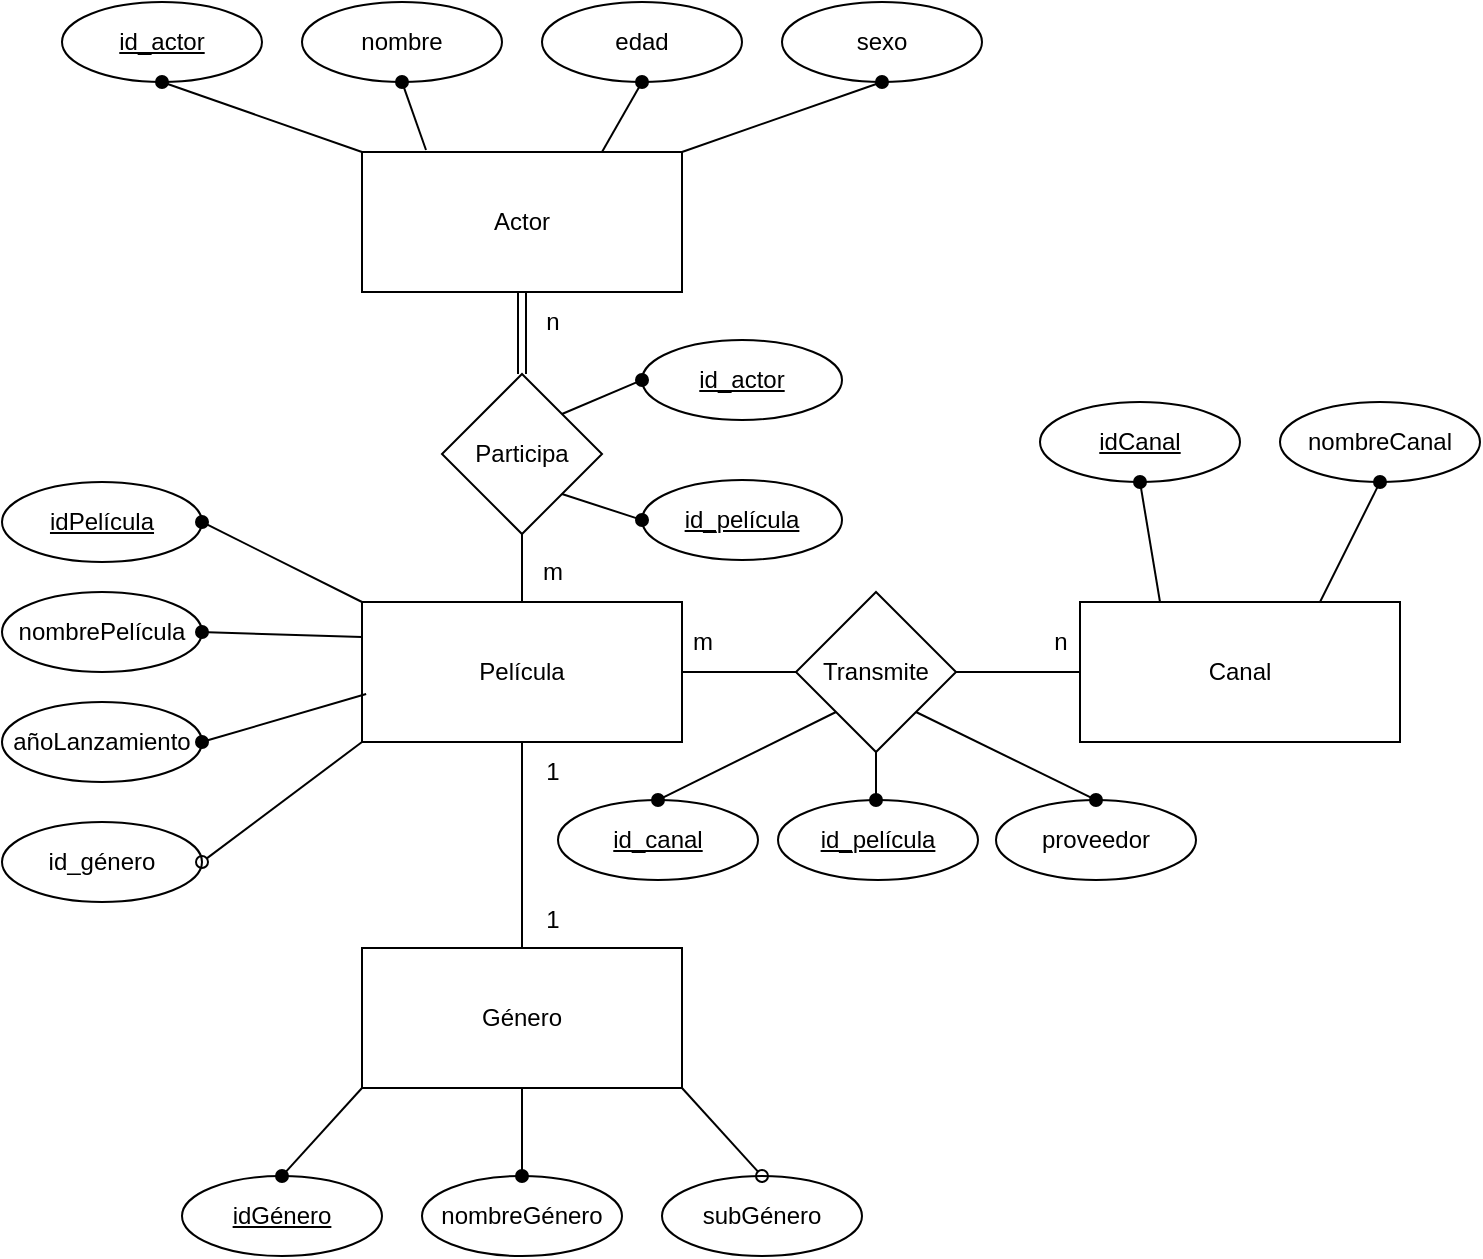 <mxfile version="20.3.2" type="github">
  <diagram id="FkXR8Fci2E1B3ScxPOwD" name="Page-1">
    <mxGraphModel dx="1422" dy="794" grid="1" gridSize="10" guides="1" tooltips="1" connect="1" arrows="1" fold="1" page="1" pageScale="1" pageWidth="850" pageHeight="1100" math="0" shadow="0">
      <root>
        <mxCell id="0" />
        <mxCell id="1" parent="0" />
        <mxCell id="QGlguVBogeukYbDdeWIc-24" value="&lt;u&gt;idPelícula&lt;/u&gt;" style="ellipse;whiteSpace=wrap;html=1;" parent="1" vertex="1">
          <mxGeometry x="20" y="270" width="100" height="40" as="geometry" />
        </mxCell>
        <mxCell id="QGlguVBogeukYbDdeWIc-25" value="nombrePelícula" style="ellipse;whiteSpace=wrap;html=1;" parent="1" vertex="1">
          <mxGeometry x="20" y="325" width="100" height="40" as="geometry" />
        </mxCell>
        <mxCell id="QGlguVBogeukYbDdeWIc-26" value="añoLanzamiento" style="ellipse;whiteSpace=wrap;html=1;" parent="1" vertex="1">
          <mxGeometry x="20" y="380" width="100" height="40" as="geometry" />
        </mxCell>
        <mxCell id="QGlguVBogeukYbDdeWIc-27" value="id_género" style="ellipse;whiteSpace=wrap;html=1;" parent="1" vertex="1">
          <mxGeometry x="20" y="440" width="100" height="40" as="geometry" />
        </mxCell>
        <mxCell id="QGlguVBogeukYbDdeWIc-28" value="&lt;u&gt;idGénero&lt;/u&gt;" style="ellipse;whiteSpace=wrap;html=1;" parent="1" vertex="1">
          <mxGeometry x="110" y="617" width="100" height="40" as="geometry" />
        </mxCell>
        <mxCell id="QGlguVBogeukYbDdeWIc-29" value="nombreGénero" style="ellipse;whiteSpace=wrap;html=1;" parent="1" vertex="1">
          <mxGeometry x="230" y="617" width="100" height="40" as="geometry" />
        </mxCell>
        <mxCell id="QGlguVBogeukYbDdeWIc-30" value="subGénero" style="ellipse;whiteSpace=wrap;html=1;fillStyle=auto;gradientColor=none;" parent="1" vertex="1">
          <mxGeometry x="350" y="617" width="100" height="40" as="geometry" />
        </mxCell>
        <mxCell id="QGlguVBogeukYbDdeWIc-31" value="&lt;u&gt;idCanal&lt;/u&gt;" style="ellipse;whiteSpace=wrap;html=1;" parent="1" vertex="1">
          <mxGeometry x="539" y="230" width="100" height="40" as="geometry" />
        </mxCell>
        <mxCell id="QGlguVBogeukYbDdeWIc-32" value="nombreCanal" style="ellipse;whiteSpace=wrap;html=1;" parent="1" vertex="1">
          <mxGeometry x="659" y="230" width="100" height="40" as="geometry" />
        </mxCell>
        <mxCell id="QGlguVBogeukYbDdeWIc-33" value="&lt;u&gt;id_canal&lt;/u&gt;" style="ellipse;whiteSpace=wrap;html=1;" parent="1" vertex="1">
          <mxGeometry x="298" y="429" width="100" height="40" as="geometry" />
        </mxCell>
        <mxCell id="QGlguVBogeukYbDdeWIc-34" value="&lt;u&gt;id_película&lt;/u&gt;" style="ellipse;whiteSpace=wrap;html=1;" parent="1" vertex="1">
          <mxGeometry x="408" y="429" width="100" height="40" as="geometry" />
        </mxCell>
        <mxCell id="QGlguVBogeukYbDdeWIc-35" value="proveedor" style="ellipse;whiteSpace=wrap;html=1;" parent="1" vertex="1">
          <mxGeometry x="517" y="429" width="100" height="40" as="geometry" />
        </mxCell>
        <mxCell id="QGlguVBogeukYbDdeWIc-37" value="&lt;u&gt;id_actor&lt;/u&gt;" style="ellipse;whiteSpace=wrap;html=1;" parent="1" vertex="1">
          <mxGeometry x="340" y="199" width="100" height="40" as="geometry" />
        </mxCell>
        <mxCell id="QGlguVBogeukYbDdeWIc-38" value="&lt;u&gt;id_película&lt;/u&gt;" style="ellipse;whiteSpace=wrap;html=1;" parent="1" vertex="1">
          <mxGeometry x="340" y="269" width="100" height="40" as="geometry" />
        </mxCell>
        <mxCell id="QGlguVBogeukYbDdeWIc-21" value="edad" style="ellipse;whiteSpace=wrap;html=1;" parent="1" vertex="1">
          <mxGeometry x="290" y="30" width="100" height="40" as="geometry" />
        </mxCell>
        <mxCell id="QGlguVBogeukYbDdeWIc-22" value="sexo" style="ellipse;whiteSpace=wrap;html=1;" parent="1" vertex="1">
          <mxGeometry x="410" y="30" width="100" height="40" as="geometry" />
        </mxCell>
        <mxCell id="QGlguVBogeukYbDdeWIc-20" value="nombre" style="ellipse;whiteSpace=wrap;html=1;" parent="1" vertex="1">
          <mxGeometry x="170" y="30" width="100" height="40" as="geometry" />
        </mxCell>
        <mxCell id="QGlguVBogeukYbDdeWIc-19" value="&lt;u&gt;id_actor&lt;/u&gt;" style="ellipse;whiteSpace=wrap;html=1;" parent="1" vertex="1">
          <mxGeometry x="50" y="30" width="100" height="40" as="geometry" />
        </mxCell>
        <mxCell id="QGlguVBogeukYbDdeWIc-3" value="Actor" style="rounded=0;whiteSpace=wrap;html=1;" parent="1" vertex="1">
          <mxGeometry x="200" y="105" width="160" height="70" as="geometry" />
        </mxCell>
        <mxCell id="QGlguVBogeukYbDdeWIc-15" style="edgeStyle=orthogonalEdgeStyle;rounded=0;orthogonalLoop=1;jettySize=auto;html=1;entryX=0.5;entryY=1;entryDx=0;entryDy=0;endArrow=none;endFill=0;shape=link;" parent="1" source="QGlguVBogeukYbDdeWIc-4" target="QGlguVBogeukYbDdeWIc-3" edge="1">
          <mxGeometry relative="1" as="geometry" />
        </mxCell>
        <mxCell id="QGlguVBogeukYbDdeWIc-16" style="edgeStyle=orthogonalEdgeStyle;rounded=0;orthogonalLoop=1;jettySize=auto;html=1;entryX=0.5;entryY=0;entryDx=0;entryDy=0;endArrow=none;endFill=0;" parent="1" source="QGlguVBogeukYbDdeWIc-4" target="QGlguVBogeukYbDdeWIc-5" edge="1">
          <mxGeometry relative="1" as="geometry" />
        </mxCell>
        <mxCell id="QGlguVBogeukYbDdeWIc-41" style="edgeStyle=none;rounded=0;orthogonalLoop=1;jettySize=auto;html=1;exitX=0;exitY=0.5;exitDx=0;exitDy=0;entryX=1;entryY=1;entryDx=0;entryDy=0;endArrow=none;endFill=0;startArrow=oval;startFill=1;" parent="1" source="QGlguVBogeukYbDdeWIc-38" target="QGlguVBogeukYbDdeWIc-4" edge="1">
          <mxGeometry relative="1" as="geometry" />
        </mxCell>
        <mxCell id="QGlguVBogeukYbDdeWIc-4" value="Participa" style="rhombus;whiteSpace=wrap;html=1;" parent="1" vertex="1">
          <mxGeometry x="240" y="216" width="80" height="80" as="geometry" />
        </mxCell>
        <mxCell id="QGlguVBogeukYbDdeWIc-13" style="edgeStyle=orthogonalEdgeStyle;rounded=0;orthogonalLoop=1;jettySize=auto;html=1;exitX=1;exitY=0.5;exitDx=0;exitDy=0;entryX=0;entryY=0.5;entryDx=0;entryDy=0;endArrow=none;endFill=0;" parent="1" source="QGlguVBogeukYbDdeWIc-5" target="QGlguVBogeukYbDdeWIc-8" edge="1">
          <mxGeometry relative="1" as="geometry" />
        </mxCell>
        <mxCell id="QGlguVBogeukYbDdeWIc-17" style="edgeStyle=orthogonalEdgeStyle;rounded=0;orthogonalLoop=1;jettySize=auto;html=1;entryX=0.5;entryY=0;entryDx=0;entryDy=0;endArrow=none;endFill=0;" parent="1" source="QGlguVBogeukYbDdeWIc-5" target="QGlguVBogeukYbDdeWIc-7" edge="1">
          <mxGeometry relative="1" as="geometry">
            <mxPoint x="280" y="450" as="targetPoint" />
          </mxGeometry>
        </mxCell>
        <mxCell id="QGlguVBogeukYbDdeWIc-5" value="Película" style="rounded=0;whiteSpace=wrap;html=1;" parent="1" vertex="1">
          <mxGeometry x="200" y="330" width="160" height="70" as="geometry" />
        </mxCell>
        <mxCell id="QGlguVBogeukYbDdeWIc-7" value="Género" style="rounded=0;whiteSpace=wrap;html=1;" parent="1" vertex="1">
          <mxGeometry x="200" y="503" width="160" height="70" as="geometry" />
        </mxCell>
        <mxCell id="QGlguVBogeukYbDdeWIc-14" style="edgeStyle=orthogonalEdgeStyle;rounded=0;orthogonalLoop=1;jettySize=auto;html=1;exitX=1;exitY=0.5;exitDx=0;exitDy=0;entryX=0;entryY=0.5;entryDx=0;entryDy=0;endArrow=none;endFill=0;" parent="1" source="QGlguVBogeukYbDdeWIc-8" target="QGlguVBogeukYbDdeWIc-9" edge="1">
          <mxGeometry relative="1" as="geometry" />
        </mxCell>
        <mxCell id="QGlguVBogeukYbDdeWIc-56" style="edgeStyle=none;rounded=0;orthogonalLoop=1;jettySize=auto;html=1;exitX=0.5;exitY=0;exitDx=0;exitDy=0;entryX=0;entryY=1;entryDx=0;entryDy=0;endArrow=none;endFill=0;startArrow=oval;startFill=1;" parent="1" source="QGlguVBogeukYbDdeWIc-33" target="QGlguVBogeukYbDdeWIc-8" edge="1">
          <mxGeometry relative="1" as="geometry" />
        </mxCell>
        <mxCell id="QGlguVBogeukYbDdeWIc-57" style="edgeStyle=none;rounded=0;orthogonalLoop=1;jettySize=auto;html=1;exitX=0.5;exitY=0;exitDx=0;exitDy=0;entryX=0.5;entryY=1;entryDx=0;entryDy=0;endArrow=none;endFill=0;startArrow=oval;startFill=1;" parent="1" target="QGlguVBogeukYbDdeWIc-8" edge="1">
          <mxGeometry relative="1" as="geometry">
            <mxPoint x="457" y="429" as="sourcePoint" />
          </mxGeometry>
        </mxCell>
        <mxCell id="QGlguVBogeukYbDdeWIc-58" style="edgeStyle=none;rounded=0;orthogonalLoop=1;jettySize=auto;html=1;exitX=0.5;exitY=0;exitDx=0;exitDy=0;entryX=1;entryY=1;entryDx=0;entryDy=0;endArrow=none;endFill=0;startArrow=oval;startFill=1;" parent="1" source="QGlguVBogeukYbDdeWIc-35" target="QGlguVBogeukYbDdeWIc-8" edge="1">
          <mxGeometry relative="1" as="geometry" />
        </mxCell>
        <mxCell id="QGlguVBogeukYbDdeWIc-8" value="Transmite" style="rhombus;whiteSpace=wrap;html=1;" parent="1" vertex="1">
          <mxGeometry x="417" y="325" width="80" height="80" as="geometry" />
        </mxCell>
        <mxCell id="QGlguVBogeukYbDdeWIc-9" value="Canal" style="rounded=0;whiteSpace=wrap;html=1;" parent="1" vertex="1">
          <mxGeometry x="559" y="330" width="160" height="70" as="geometry" />
        </mxCell>
        <mxCell id="QGlguVBogeukYbDdeWIc-48" style="edgeStyle=none;rounded=0;orthogonalLoop=1;jettySize=auto;html=1;exitX=0.5;exitY=1;exitDx=0;exitDy=0;entryX=0;entryY=0;entryDx=0;entryDy=0;endArrow=none;endFill=0;startArrow=oval;startFill=1;" parent="1" source="QGlguVBogeukYbDdeWIc-19" target="QGlguVBogeukYbDdeWIc-3" edge="1">
          <mxGeometry relative="1" as="geometry" />
        </mxCell>
        <mxCell id="QGlguVBogeukYbDdeWIc-49" style="edgeStyle=none;rounded=0;orthogonalLoop=1;jettySize=auto;html=1;exitX=0.5;exitY=1;exitDx=0;exitDy=0;entryX=0.2;entryY=-0.014;entryDx=0;entryDy=0;entryPerimeter=0;endArrow=none;endFill=0;startArrow=oval;startFill=1;" parent="1" source="QGlguVBogeukYbDdeWIc-20" target="QGlguVBogeukYbDdeWIc-3" edge="1">
          <mxGeometry relative="1" as="geometry" />
        </mxCell>
        <mxCell id="QGlguVBogeukYbDdeWIc-50" style="edgeStyle=none;rounded=0;orthogonalLoop=1;jettySize=auto;html=1;exitX=0.5;exitY=1;exitDx=0;exitDy=0;entryX=0.75;entryY=0;entryDx=0;entryDy=0;endArrow=none;endFill=0;startArrow=oval;startFill=1;" parent="1" source="QGlguVBogeukYbDdeWIc-21" target="QGlguVBogeukYbDdeWIc-3" edge="1">
          <mxGeometry relative="1" as="geometry" />
        </mxCell>
        <mxCell id="QGlguVBogeukYbDdeWIc-51" style="edgeStyle=none;rounded=0;orthogonalLoop=1;jettySize=auto;html=1;exitX=0.5;exitY=1;exitDx=0;exitDy=0;entryX=1;entryY=0;entryDx=0;entryDy=0;endArrow=none;endFill=0;startArrow=oval;startFill=1;" parent="1" source="QGlguVBogeukYbDdeWIc-22" target="QGlguVBogeukYbDdeWIc-3" edge="1">
          <mxGeometry relative="1" as="geometry" />
        </mxCell>
        <mxCell id="QGlguVBogeukYbDdeWIc-44" style="edgeStyle=none;rounded=0;orthogonalLoop=1;jettySize=auto;html=1;exitX=1;exitY=0.5;exitDx=0;exitDy=0;entryX=0;entryY=0;entryDx=0;entryDy=0;endArrow=none;endFill=0;startArrow=oval;startFill=1;" parent="1" source="QGlguVBogeukYbDdeWIc-24" target="QGlguVBogeukYbDdeWIc-5" edge="1">
          <mxGeometry relative="1" as="geometry" />
        </mxCell>
        <mxCell id="QGlguVBogeukYbDdeWIc-45" style="edgeStyle=none;rounded=0;orthogonalLoop=1;jettySize=auto;html=1;exitX=1;exitY=0.5;exitDx=0;exitDy=0;entryX=0;entryY=0.25;entryDx=0;entryDy=0;endArrow=none;endFill=0;startArrow=oval;startFill=1;" parent="1" source="QGlguVBogeukYbDdeWIc-25" target="QGlguVBogeukYbDdeWIc-5" edge="1">
          <mxGeometry relative="1" as="geometry" />
        </mxCell>
        <mxCell id="QGlguVBogeukYbDdeWIc-46" style="edgeStyle=none;rounded=0;orthogonalLoop=1;jettySize=auto;html=1;exitX=1;exitY=0.5;exitDx=0;exitDy=0;entryX=0.013;entryY=0.657;entryDx=0;entryDy=0;entryPerimeter=0;endArrow=none;endFill=0;startArrow=oval;startFill=1;" parent="1" source="QGlguVBogeukYbDdeWIc-26" target="QGlguVBogeukYbDdeWIc-5" edge="1">
          <mxGeometry relative="1" as="geometry" />
        </mxCell>
        <mxCell id="QGlguVBogeukYbDdeWIc-47" style="edgeStyle=none;rounded=0;orthogonalLoop=1;jettySize=auto;html=1;exitX=1;exitY=0.5;exitDx=0;exitDy=0;endArrow=none;endFill=0;entryX=0;entryY=1;entryDx=0;entryDy=0;startArrow=oval;startFill=0;" parent="1" source="QGlguVBogeukYbDdeWIc-27" target="QGlguVBogeukYbDdeWIc-5" edge="1">
          <mxGeometry relative="1" as="geometry">
            <mxPoint x="190" y="400" as="targetPoint" />
          </mxGeometry>
        </mxCell>
        <mxCell id="QGlguVBogeukYbDdeWIc-52" style="edgeStyle=none;rounded=0;orthogonalLoop=1;jettySize=auto;html=1;exitX=0.5;exitY=0;exitDx=0;exitDy=0;entryX=0;entryY=1;entryDx=0;entryDy=0;endArrow=none;endFill=0;startArrow=oval;startFill=1;" parent="1" source="QGlguVBogeukYbDdeWIc-28" target="QGlguVBogeukYbDdeWIc-7" edge="1">
          <mxGeometry relative="1" as="geometry" />
        </mxCell>
        <mxCell id="QGlguVBogeukYbDdeWIc-54" style="edgeStyle=none;rounded=0;orthogonalLoop=1;jettySize=auto;html=1;exitX=0.5;exitY=0;exitDx=0;exitDy=0;entryX=0.5;entryY=1;entryDx=0;entryDy=0;endArrow=none;endFill=0;startArrow=oval;startFill=1;" parent="1" source="QGlguVBogeukYbDdeWIc-29" target="QGlguVBogeukYbDdeWIc-7" edge="1">
          <mxGeometry relative="1" as="geometry" />
        </mxCell>
        <mxCell id="QGlguVBogeukYbDdeWIc-53" style="edgeStyle=none;rounded=0;orthogonalLoop=1;jettySize=auto;html=1;exitX=0.5;exitY=0;exitDx=0;exitDy=0;entryX=1;entryY=1;entryDx=0;entryDy=0;endArrow=none;endFill=0;startArrow=oval;startFill=0;" parent="1" source="QGlguVBogeukYbDdeWIc-30" target="QGlguVBogeukYbDdeWIc-7" edge="1">
          <mxGeometry relative="1" as="geometry" />
        </mxCell>
        <mxCell id="QGlguVBogeukYbDdeWIc-42" style="edgeStyle=none;rounded=0;orthogonalLoop=1;jettySize=auto;html=1;exitX=0.5;exitY=1;exitDx=0;exitDy=0;entryX=0.25;entryY=0;entryDx=0;entryDy=0;endArrow=none;endFill=0;startArrow=oval;startFill=1;" parent="1" source="QGlguVBogeukYbDdeWIc-31" target="QGlguVBogeukYbDdeWIc-9" edge="1">
          <mxGeometry relative="1" as="geometry" />
        </mxCell>
        <mxCell id="QGlguVBogeukYbDdeWIc-43" style="edgeStyle=none;rounded=0;orthogonalLoop=1;jettySize=auto;html=1;exitX=0.5;exitY=1;exitDx=0;exitDy=0;entryX=0.75;entryY=0;entryDx=0;entryDy=0;endArrow=none;endFill=0;startArrow=oval;startFill=1;" parent="1" source="QGlguVBogeukYbDdeWIc-32" target="QGlguVBogeukYbDdeWIc-9" edge="1">
          <mxGeometry relative="1" as="geometry" />
        </mxCell>
        <mxCell id="QGlguVBogeukYbDdeWIc-40" style="rounded=0;orthogonalLoop=1;jettySize=auto;html=1;exitX=0;exitY=0.5;exitDx=0;exitDy=0;entryX=1;entryY=0;entryDx=0;entryDy=0;endArrow=none;endFill=0;startArrow=oval;startFill=1;" parent="1" source="QGlguVBogeukYbDdeWIc-37" target="QGlguVBogeukYbDdeWIc-4" edge="1">
          <mxGeometry relative="1" as="geometry" />
        </mxCell>
        <mxCell id="QGlguVBogeukYbDdeWIc-55" style="edgeStyle=none;rounded=0;orthogonalLoop=1;jettySize=auto;html=1;exitX=0.5;exitY=1;exitDx=0;exitDy=0;endArrow=none;endFill=0;" parent="1" source="QGlguVBogeukYbDdeWIc-33" target="QGlguVBogeukYbDdeWIc-33" edge="1">
          <mxGeometry relative="1" as="geometry" />
        </mxCell>
        <mxCell id="QGlguVBogeukYbDdeWIc-60" value="m" style="text;html=1;align=center;verticalAlign=middle;resizable=0;points=[];autosize=1;strokeColor=none;fillColor=none;" parent="1" vertex="1">
          <mxGeometry x="355" y="335" width="30" height="30" as="geometry" />
        </mxCell>
        <mxCell id="QGlguVBogeukYbDdeWIc-61" value="1" style="text;html=1;align=center;verticalAlign=middle;resizable=0;points=[];autosize=1;strokeColor=none;fillColor=none;" parent="1" vertex="1">
          <mxGeometry x="280" y="400" width="30" height="30" as="geometry" />
        </mxCell>
        <mxCell id="QGlguVBogeukYbDdeWIc-62" value="n" style="text;html=1;align=center;verticalAlign=middle;resizable=0;points=[];autosize=1;strokeColor=none;fillColor=none;" parent="1" vertex="1">
          <mxGeometry x="534" y="335" width="30" height="30" as="geometry" />
        </mxCell>
        <mxCell id="QGlguVBogeukYbDdeWIc-63" value="1" style="text;html=1;align=center;verticalAlign=middle;resizable=0;points=[];autosize=1;strokeColor=none;fillColor=none;" parent="1" vertex="1">
          <mxGeometry x="280" y="474" width="30" height="30" as="geometry" />
        </mxCell>
        <mxCell id="QGlguVBogeukYbDdeWIc-64" value="m" style="text;html=1;align=center;verticalAlign=middle;resizable=0;points=[];autosize=1;strokeColor=none;fillColor=none;" parent="1" vertex="1">
          <mxGeometry x="280" y="300" width="30" height="30" as="geometry" />
        </mxCell>
        <mxCell id="QGlguVBogeukYbDdeWIc-65" value="n" style="text;html=1;align=center;verticalAlign=middle;resizable=0;points=[];autosize=1;strokeColor=none;fillColor=none;" parent="1" vertex="1">
          <mxGeometry x="280" y="175" width="30" height="30" as="geometry" />
        </mxCell>
      </root>
    </mxGraphModel>
  </diagram>
</mxfile>
